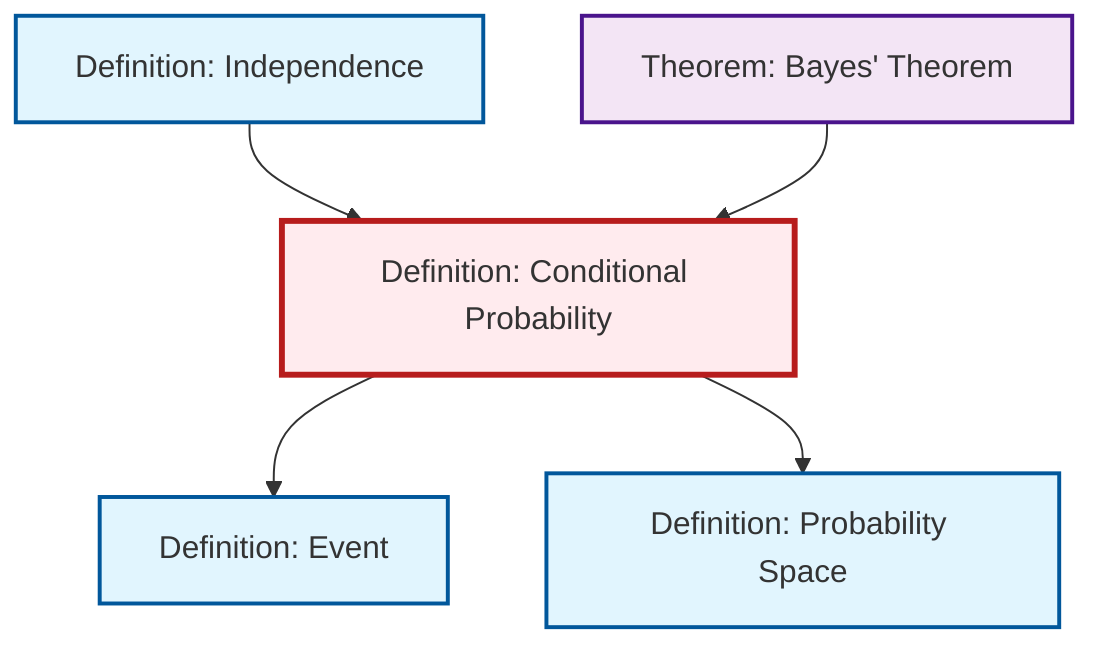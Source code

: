 graph TD
    classDef definition fill:#e1f5fe,stroke:#01579b,stroke-width:2px
    classDef theorem fill:#f3e5f5,stroke:#4a148c,stroke-width:2px
    classDef axiom fill:#fff3e0,stroke:#e65100,stroke-width:2px
    classDef example fill:#e8f5e9,stroke:#1b5e20,stroke-width:2px
    classDef current fill:#ffebee,stroke:#b71c1c,stroke-width:3px
    def-event["Definition: Event"]:::definition
    thm-bayes["Theorem: Bayes' Theorem"]:::theorem
    def-independence["Definition: Independence"]:::definition
    def-conditional-probability["Definition: Conditional Probability"]:::definition
    def-probability-space["Definition: Probability Space"]:::definition
    def-independence --> def-conditional-probability
    thm-bayes --> def-conditional-probability
    def-conditional-probability --> def-event
    def-conditional-probability --> def-probability-space
    class def-conditional-probability current